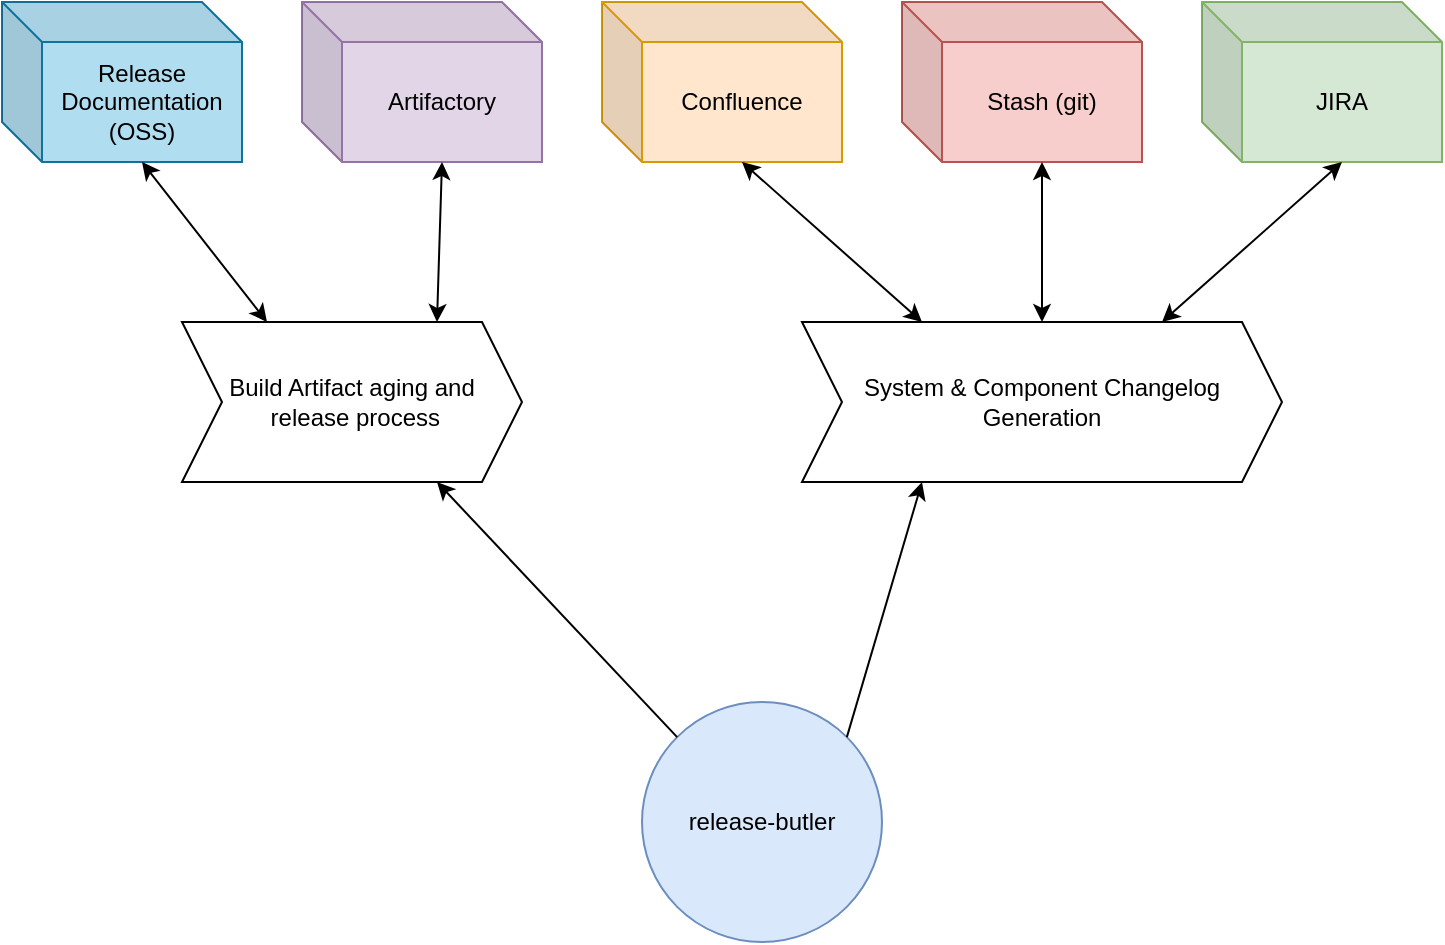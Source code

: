 <mxfile version="19.0.2" type="github">
  <diagram id="VgNuhASTQl8I5Oq3FltQ" name="Systems and Processes">
    <mxGraphModel dx="1822" dy="1167" grid="1" gridSize="10" guides="1" tooltips="1" connect="1" arrows="1" fold="1" page="0" pageScale="1" pageWidth="1100" pageHeight="850" math="0" shadow="0">
      <root>
        <mxCell id="0" />
        <mxCell id="1" parent="0" />
        <mxCell id="jQpfpmy0P2y3CQcoZonW-1" value="release-butler" style="ellipse;whiteSpace=wrap;html=1;aspect=fixed;fillColor=#dae8fc;strokeColor=#6c8ebf;" parent="1" vertex="1">
          <mxGeometry x="210" y="310" width="120" height="120" as="geometry" />
        </mxCell>
        <mxCell id="jQpfpmy0P2y3CQcoZonW-2" value="JIRA" style="shape=cube;whiteSpace=wrap;html=1;boundedLbl=1;backgroundOutline=1;darkOpacity=0.05;darkOpacity2=0.1;fillColor=#d5e8d4;strokeColor=#82b366;" parent="1" vertex="1">
          <mxGeometry x="490" y="-40" width="120" height="80" as="geometry" />
        </mxCell>
        <mxCell id="jQpfpmy0P2y3CQcoZonW-3" value="Confluence" style="shape=cube;whiteSpace=wrap;html=1;boundedLbl=1;backgroundOutline=1;darkOpacity=0.05;darkOpacity2=0.1;fillColor=#ffe6cc;strokeColor=#d79b00;" parent="1" vertex="1">
          <mxGeometry x="190" y="-40" width="120" height="80" as="geometry" />
        </mxCell>
        <mxCell id="jQpfpmy0P2y3CQcoZonW-4" value="Stash (git)" style="shape=cube;whiteSpace=wrap;html=1;boundedLbl=1;backgroundOutline=1;darkOpacity=0.05;darkOpacity2=0.1;fillColor=#f8cecc;strokeColor=#b85450;" parent="1" vertex="1">
          <mxGeometry x="340" y="-40" width="120" height="80" as="geometry" />
        </mxCell>
        <mxCell id="jQpfpmy0P2y3CQcoZonW-5" value="&lt;div&gt;Build Artifact aging and&lt;/div&gt;&lt;div&gt;&amp;nbsp;release process&lt;/div&gt;" style="shape=step;perimeter=stepPerimeter;whiteSpace=wrap;html=1;fixedSize=1;" parent="1" vertex="1">
          <mxGeometry x="-20" y="120" width="170" height="80" as="geometry" />
        </mxCell>
        <mxCell id="jQpfpmy0P2y3CQcoZonW-6" value="Artifactory" style="shape=cube;whiteSpace=wrap;html=1;boundedLbl=1;backgroundOutline=1;darkOpacity=0.05;darkOpacity2=0.1;fillColor=#e1d5e7;strokeColor=#9673a6;" parent="1" vertex="1">
          <mxGeometry x="40" y="-40" width="120" height="80" as="geometry" />
        </mxCell>
        <mxCell id="jQpfpmy0P2y3CQcoZonW-7" value="System &amp;amp; Component Changelog Generation" style="shape=step;perimeter=stepPerimeter;whiteSpace=wrap;html=1;fixedSize=1;" parent="1" vertex="1">
          <mxGeometry x="290" y="120" width="240" height="80" as="geometry" />
        </mxCell>
        <mxCell id="jQpfpmy0P2y3CQcoZonW-9" value="" style="endArrow=classic;html=1;rounded=0;exitX=1;exitY=0;exitDx=0;exitDy=0;entryX=0.25;entryY=1;entryDx=0;entryDy=0;" parent="1" source="jQpfpmy0P2y3CQcoZonW-1" target="jQpfpmy0P2y3CQcoZonW-7" edge="1">
          <mxGeometry width="50" height="50" relative="1" as="geometry">
            <mxPoint x="310" y="200" as="sourcePoint" />
            <mxPoint x="360" y="150" as="targetPoint" />
          </mxGeometry>
        </mxCell>
        <mxCell id="jQpfpmy0P2y3CQcoZonW-10" value="" style="endArrow=classic;html=1;rounded=0;exitX=0;exitY=0;exitDx=0;exitDy=0;entryX=0.75;entryY=1;entryDx=0;entryDy=0;" parent="1" source="jQpfpmy0P2y3CQcoZonW-1" target="jQpfpmy0P2y3CQcoZonW-5" edge="1">
          <mxGeometry width="50" height="50" relative="1" as="geometry">
            <mxPoint x="310" y="200" as="sourcePoint" />
            <mxPoint x="360" y="150" as="targetPoint" />
          </mxGeometry>
        </mxCell>
        <mxCell id="jQpfpmy0P2y3CQcoZonW-11" value="" style="endArrow=classic;startArrow=classic;html=1;rounded=0;exitX=0.75;exitY=0;exitDx=0;exitDy=0;entryX=0;entryY=0;entryDx=70;entryDy=80;entryPerimeter=0;" parent="1" source="jQpfpmy0P2y3CQcoZonW-5" target="jQpfpmy0P2y3CQcoZonW-6" edge="1">
          <mxGeometry width="50" height="50" relative="1" as="geometry">
            <mxPoint x="-10" y="130" as="sourcePoint" />
            <mxPoint x="40" y="80" as="targetPoint" />
          </mxGeometry>
        </mxCell>
        <mxCell id="jQpfpmy0P2y3CQcoZonW-12" value="&lt;div&gt;Release Documentation&lt;/div&gt;&lt;div&gt;(OSS)&lt;br&gt;&lt;/div&gt;" style="shape=cube;whiteSpace=wrap;html=1;boundedLbl=1;backgroundOutline=1;darkOpacity=0.05;darkOpacity2=0.1;fillColor=#b1ddf0;strokeColor=#10739e;" parent="1" vertex="1">
          <mxGeometry x="-110" y="-40" width="120" height="80" as="geometry" />
        </mxCell>
        <mxCell id="jQpfpmy0P2y3CQcoZonW-13" value="" style="endArrow=classic;startArrow=classic;html=1;rounded=0;exitX=0.25;exitY=0;exitDx=0;exitDy=0;entryX=0;entryY=0;entryDx=70;entryDy=80;entryPerimeter=0;" parent="1" source="jQpfpmy0P2y3CQcoZonW-5" target="jQpfpmy0P2y3CQcoZonW-12" edge="1">
          <mxGeometry width="50" height="50" relative="1" as="geometry">
            <mxPoint x="-100" y="160" as="sourcePoint" />
            <mxPoint x="-50" y="110" as="targetPoint" />
          </mxGeometry>
        </mxCell>
        <mxCell id="jQpfpmy0P2y3CQcoZonW-15" value="" style="endArrow=classic;startArrow=classic;html=1;rounded=0;exitX=0.25;exitY=0;exitDx=0;exitDy=0;entryX=0;entryY=0;entryDx=70;entryDy=80;entryPerimeter=0;" parent="1" source="jQpfpmy0P2y3CQcoZonW-7" target="jQpfpmy0P2y3CQcoZonW-3" edge="1">
          <mxGeometry width="50" height="50" relative="1" as="geometry">
            <mxPoint x="122.5" y="130" as="sourcePoint" />
            <mxPoint x="120" y="50" as="targetPoint" />
          </mxGeometry>
        </mxCell>
        <mxCell id="jQpfpmy0P2y3CQcoZonW-16" value="" style="endArrow=classic;startArrow=classic;html=1;rounded=0;exitX=0.5;exitY=0;exitDx=0;exitDy=0;entryX=0;entryY=0;entryDx=70;entryDy=80;entryPerimeter=0;" parent="1" source="jQpfpmy0P2y3CQcoZonW-7" target="jQpfpmy0P2y3CQcoZonW-4" edge="1">
          <mxGeometry width="50" height="50" relative="1" as="geometry">
            <mxPoint x="132.5" y="140" as="sourcePoint" />
            <mxPoint x="130" y="60" as="targetPoint" />
          </mxGeometry>
        </mxCell>
        <mxCell id="jQpfpmy0P2y3CQcoZonW-17" value="" style="endArrow=classic;startArrow=classic;html=1;rounded=0;exitX=0.75;exitY=0;exitDx=0;exitDy=0;entryX=0;entryY=0;entryDx=70;entryDy=80;entryPerimeter=0;" parent="1" source="jQpfpmy0P2y3CQcoZonW-7" target="jQpfpmy0P2y3CQcoZonW-2" edge="1">
          <mxGeometry width="50" height="50" relative="1" as="geometry">
            <mxPoint x="142.5" y="150" as="sourcePoint" />
            <mxPoint x="140" y="70" as="targetPoint" />
          </mxGeometry>
        </mxCell>
      </root>
    </mxGraphModel>
  </diagram>
</mxfile>
